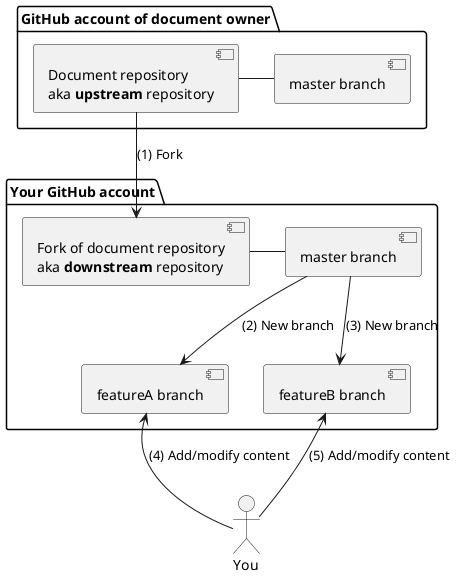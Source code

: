 @startuml

package "GitHub account of document owner" {
    [Document repository\naka <b>upstream</b> repository] as Upstream
    [master branch] as Master

    Upstream - Master
}

package "Your GitHub account" {
    [Fork of document repository\naka <b>downstream</b> repository] as Downstream
    [master branch] as ContribMaster

    Downstream - ContribMaster

    [featureA branch] as branchA
    [featureB branch] as branchB

    ContribMaster --> branchB : (3) New branch
    ContribMaster --> branchA : (2) New branch
}

Upstream --> Downstream : (1) Fork

actor You

You -up-> branchB : (5) Add/modify content
You -up-> branchA : (4) Add/modify content

@enduml
